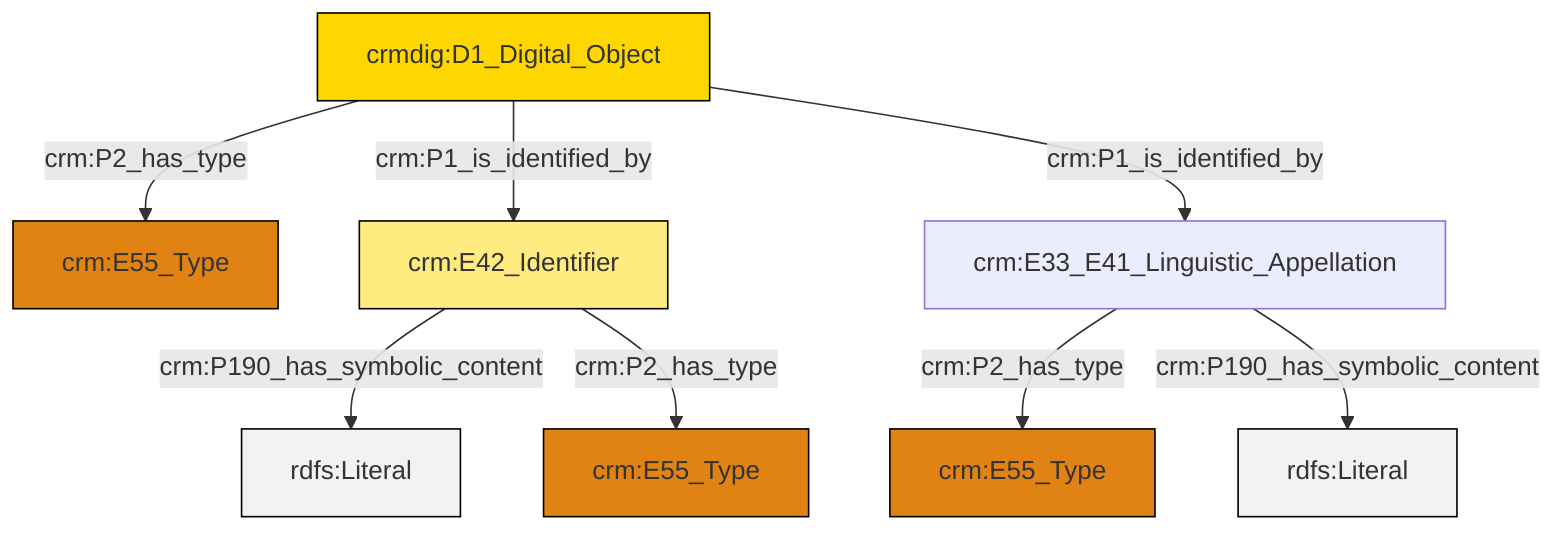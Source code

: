 graph TD
classDef Literal fill:#f2f2f2,stroke:#000000;
classDef CRM_Entity fill:#FFFFFF,stroke:#000000;
classDef Temporal_Entity fill:#00C9E6, stroke:#000000;
classDef Type fill:#E18312, stroke:#000000;
classDef Time-Span fill:#2C9C91, stroke:#000000;
classDef Appellation fill:#FFEB7F, stroke:#000000;
classDef Place fill:#008836, stroke:#000000;
classDef Persistent_Item fill:#B266B2, stroke:#000000;
classDef Conceptual_Object fill:#FFD700, stroke:#000000;
classDef Physical_Thing fill:#D2B48C, stroke:#000000;
classDef Actor fill:#f58aad, stroke:#000000;
classDef PC_Classes fill:#4ce600, stroke:#000000;
classDef Multi fill:#cccccc,stroke:#000000;

2["crm:E42_Identifier"]:::Appellation -->|crm:P190_has_symbolic_content| 4[rdfs:Literal]:::Literal
5["crm:E33_E41_Linguistic_Appellation"]:::Default -->|crm:P2_has_type| 6["crm:E55_Type"]:::Type
10["crmdig:D1_Digital_Object"]:::Conceptual_Object -->|crm:P1_is_identified_by| 2["crm:E42_Identifier"]:::Appellation
10["crmdig:D1_Digital_Object"]:::Conceptual_Object -->|crm:P2_has_type| 0["crm:E55_Type"]:::Type
10["crmdig:D1_Digital_Object"]:::Conceptual_Object -->|crm:P1_is_identified_by| 5["crm:E33_E41_Linguistic_Appellation"]:::Default
2["crm:E42_Identifier"]:::Appellation -->|crm:P2_has_type| 7["crm:E55_Type"]:::Type
5["crm:E33_E41_Linguistic_Appellation"]:::Default -->|crm:P190_has_symbolic_content| 14[rdfs:Literal]:::Literal